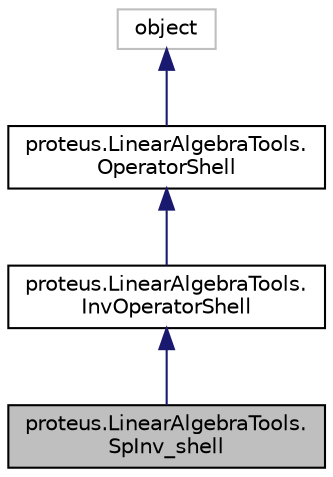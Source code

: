 digraph "proteus.LinearAlgebraTools.SpInv_shell"
{
 // LATEX_PDF_SIZE
  edge [fontname="Helvetica",fontsize="10",labelfontname="Helvetica",labelfontsize="10"];
  node [fontname="Helvetica",fontsize="10",shape=record];
  Node1 [label="proteus.LinearAlgebraTools.\lSpInv_shell",height=0.2,width=0.4,color="black", fillcolor="grey75", style="filled", fontcolor="black",tooltip=" "];
  Node2 -> Node1 [dir="back",color="midnightblue",fontsize="10",style="solid",fontname="Helvetica"];
  Node2 [label="proteus.LinearAlgebraTools.\lInvOperatorShell",height=0.2,width=0.4,color="black", fillcolor="white", style="filled",URL="$d9/d04/classproteus_1_1LinearAlgebraTools_1_1InvOperatorShell.html",tooltip=" "];
  Node3 -> Node2 [dir="back",color="midnightblue",fontsize="10",style="solid",fontname="Helvetica"];
  Node3 [label="proteus.LinearAlgebraTools.\lOperatorShell",height=0.2,width=0.4,color="black", fillcolor="white", style="filled",URL="$d2/df8/classproteus_1_1LinearAlgebraTools_1_1OperatorShell.html",tooltip=" "];
  Node4 -> Node3 [dir="back",color="midnightblue",fontsize="10",style="solid",fontname="Helvetica"];
  Node4 [label="object",height=0.2,width=0.4,color="grey75", fillcolor="white", style="filled",tooltip=" "];
}
